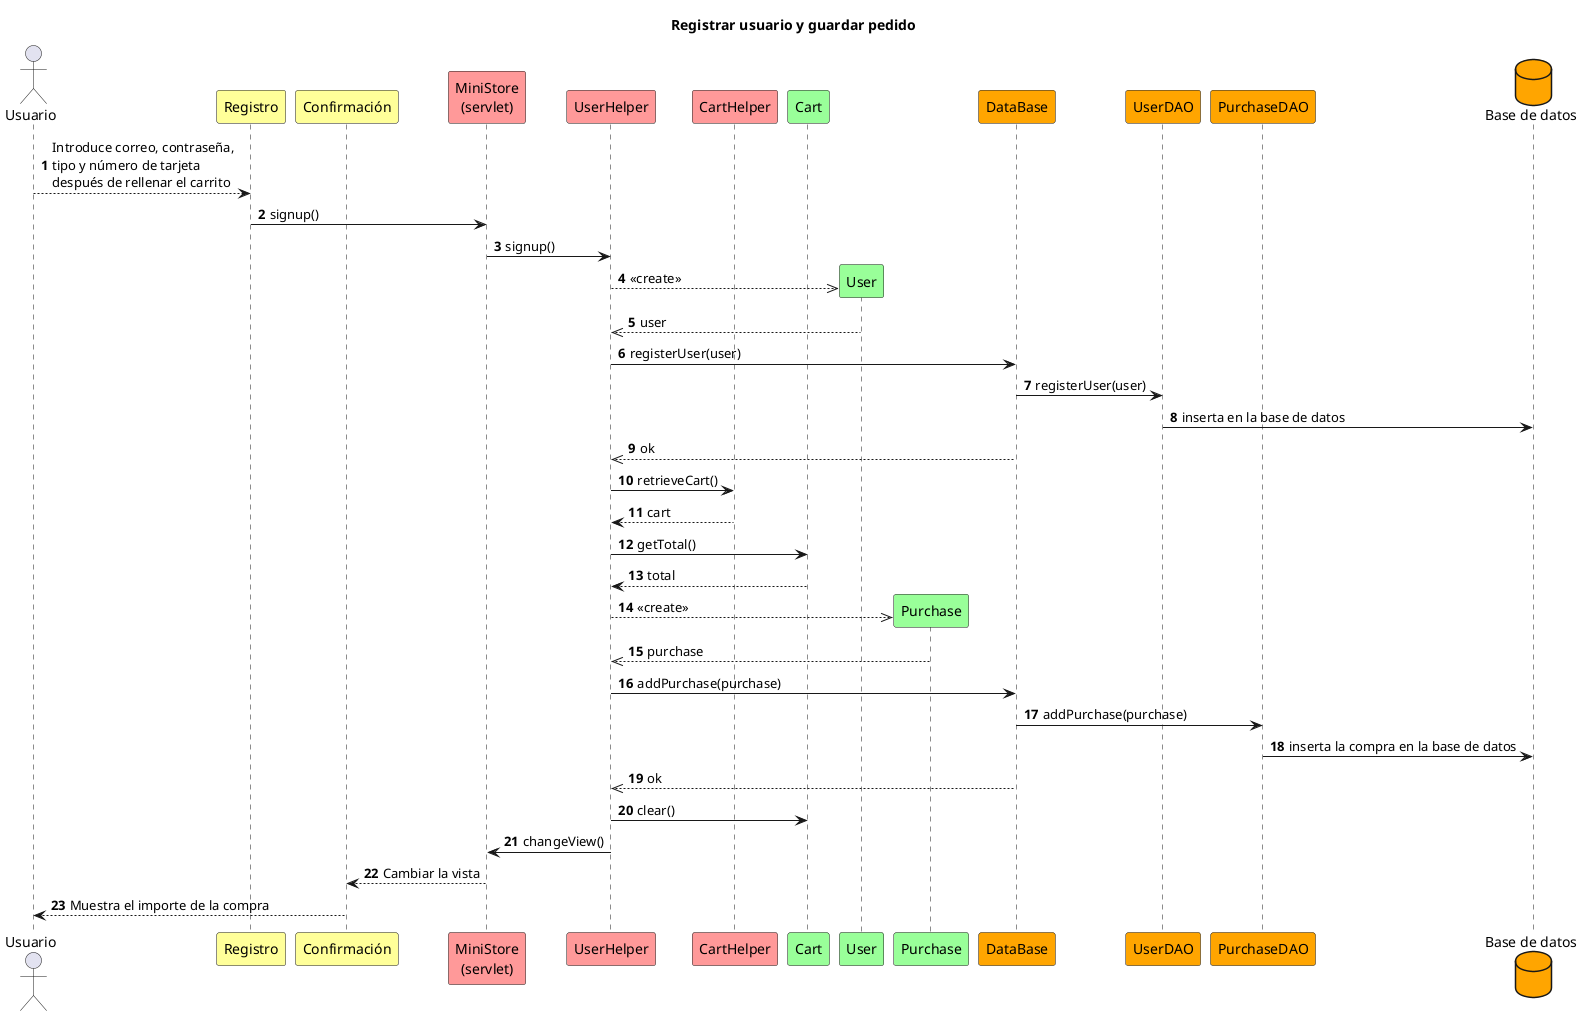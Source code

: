 @startuml
'https://plantuml.com/sequence-diagram
autonumber

title Registrar usuario y guardar pedido

actor Usuario
participant Registro as Signup                  #ffff99
participant "Confirmación" as Confirmation      #ffff99
participant "MiniStore\n(servlet)" as Servlet   #ff9999
participant UserHelper                          #ff9999
participant CartHelper                          #ff9999
participant Cart                                #99ff99
participant User                                #99ff99
participant Purchase                            #99ff99
participant DataBase                            #orange
participant UserDAO                             #orange
participant PurchaseDAO                         #orange
database "Base de datos" as Database            #orange

Usuario --> Signup: Introduce correo, contraseña,\ntipo y número de tarjeta\ndespués de rellenar el carrito
Signup -> Servlet: signup()
Servlet -> UserHelper: signup()
create User
UserHelper -->> User: <<create>>
return user
UserHelper -> DataBase: registerUser(user)
DataBase -> UserDAO: registerUser(user)
UserDAO -> Database: inserta en la base de datos
UserHelper <<-- DataBase: ok
UserHelper -> CartHelper: retrieveCart()
return cart
UserHelper -> Cart: getTotal()
return total
create Purchase
UserHelper -->> Purchase: <<create>>
return purchase
UserHelper -> DataBase: addPurchase(purchase)
DataBase -> PurchaseDAO: addPurchase(purchase)
PurchaseDAO -> Database: inserta la compra en la base de datos
UserHelper <<-- DataBase: ok
UserHelper -> Cart: clear()
UserHelper -> Servlet: changeView()
Servlet --> Confirmation: Cambiar la vista
Confirmation --> Usuario: Muestra el importe de la compra

@enduml
